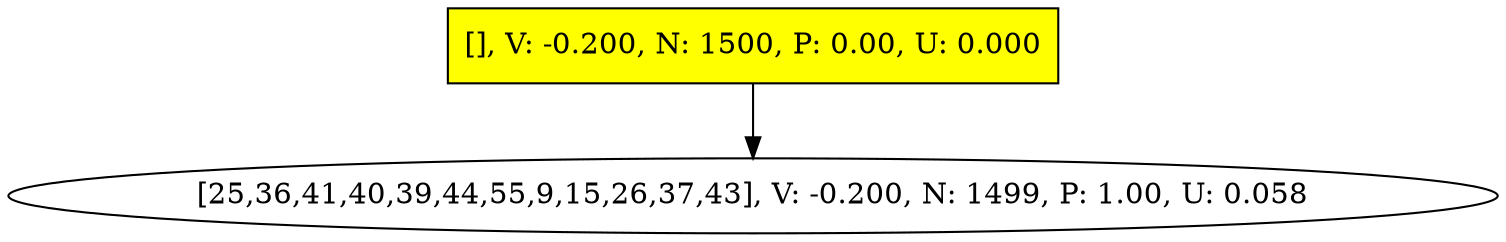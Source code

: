 digraph {nodee48c77b9b7af46bdb18fbd577305955a [label="[], V: -0.200, N: 1500, P: 0.00, U: 0.000", shape="box", fillcolor=yellow, style=filled];
node5cbdd3189f044a8294959d8d3f055734 [label="[25,36,41,40,39,44,55,9,15,26,37,43], V: -0.200, N: 1499, P: 1.00, U: 0.058", shape="ellipse"];
nodee48c77b9b7af46bdb18fbd577305955a -> node5cbdd3189f044a8294959d8d3f055734;
}